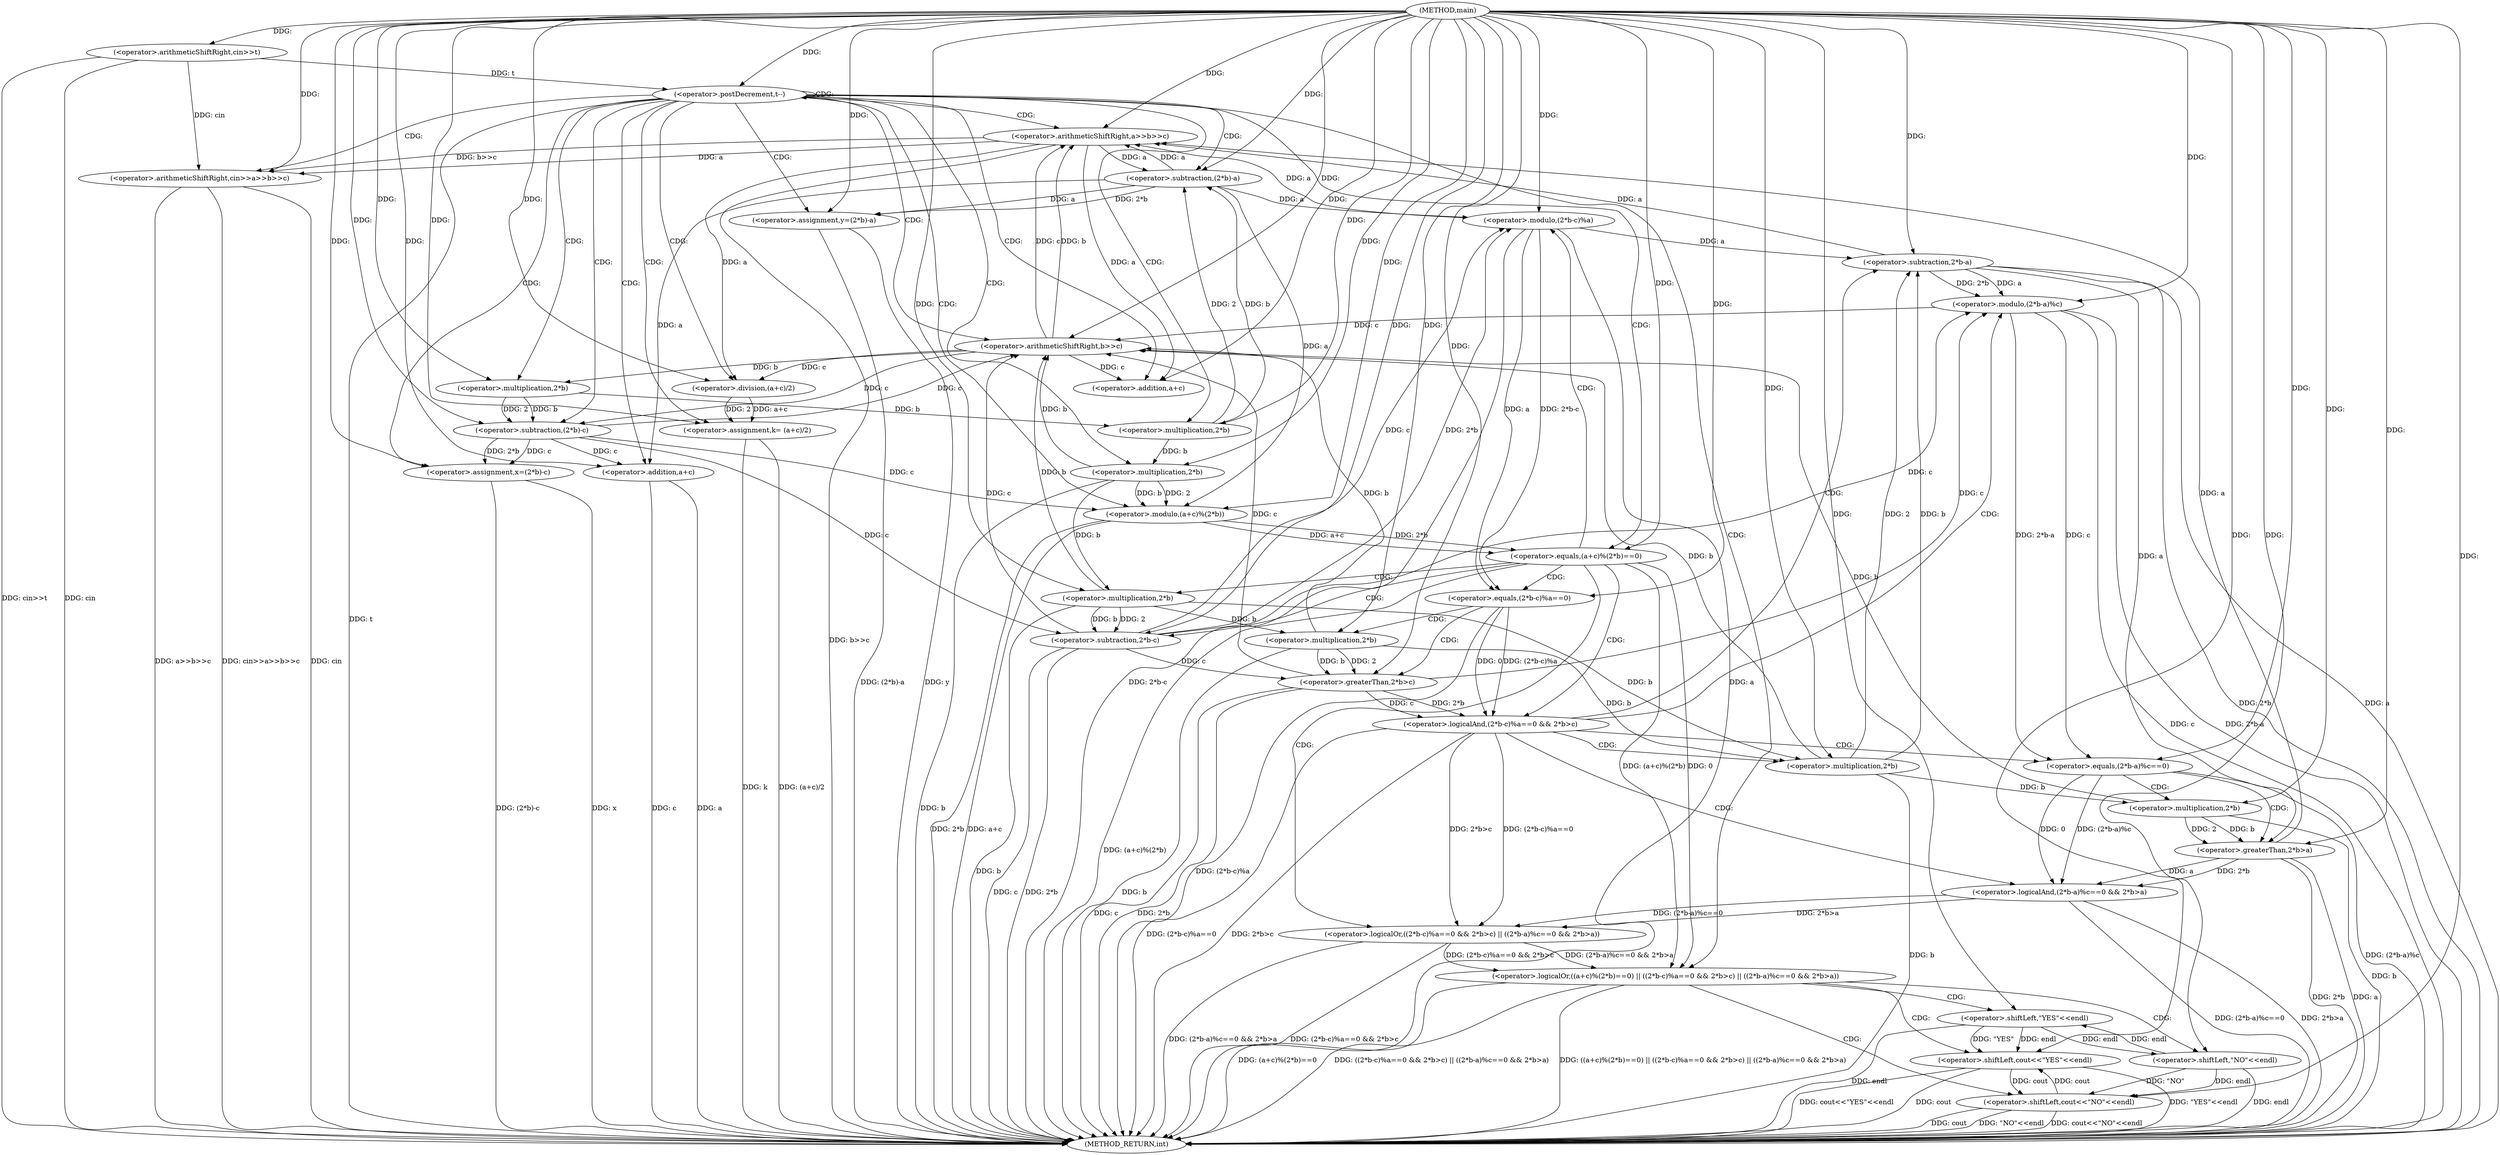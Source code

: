 digraph "main" {  
"1000103" [label = "(METHOD,main)" ]
"1000202" [label = "(METHOD_RETURN,int)" ]
"1000106" [label = "(<operator>.arithmeticShiftRight,cin>>t)" ]
"1000110" [label = "(<operator>.postDecrement,t--)" ]
"1000116" [label = "(<operator>.arithmeticShiftRight,cin>>a>>b>>c)" ]
"1000124" [label = "(<operator>.assignment,k= (a+c)/2)" ]
"1000132" [label = "(<operator>.assignment,x=(2*b)-c)" ]
"1000140" [label = "(<operator>.assignment,y=(2*b)-a)" ]
"1000148" [label = "(<operator>.logicalOr,((a+c)%(2*b)==0) || ((2*b-c)%a==0 && 2*b>c) || ((2*b-a)%c==0 && 2*b>a))" ]
"1000118" [label = "(<operator>.arithmeticShiftRight,a>>b>>c)" ]
"1000126" [label = "(<operator>.division,(a+c)/2)" ]
"1000134" [label = "(<operator>.subtraction,(2*b)-c)" ]
"1000142" [label = "(<operator>.subtraction,(2*b)-a)" ]
"1000190" [label = "(<operator>.shiftLeft,cout<<\"YES\"<<endl)" ]
"1000120" [label = "(<operator>.arithmeticShiftRight,b>>c)" ]
"1000127" [label = "(<operator>.addition,a+c)" ]
"1000135" [label = "(<operator>.multiplication,2*b)" ]
"1000143" [label = "(<operator>.multiplication,2*b)" ]
"1000149" [label = "(<operator>.equals,(a+c)%(2*b)==0)" ]
"1000158" [label = "(<operator>.logicalOr,((2*b-c)%a==0 && 2*b>c) || ((2*b-a)%c==0 && 2*b>a))" ]
"1000197" [label = "(<operator>.shiftLeft,cout<<\"NO\"<<endl)" ]
"1000150" [label = "(<operator>.modulo,(a+c)%(2*b))" ]
"1000159" [label = "(<operator>.logicalAnd,(2*b-c)%a==0 && 2*b>c)" ]
"1000174" [label = "(<operator>.logicalAnd,(2*b-a)%c==0 && 2*b>a)" ]
"1000192" [label = "(<operator>.shiftLeft,\"YES\"<<endl)" ]
"1000151" [label = "(<operator>.addition,a+c)" ]
"1000154" [label = "(<operator>.multiplication,2*b)" ]
"1000160" [label = "(<operator>.equals,(2*b-c)%a==0)" ]
"1000169" [label = "(<operator>.greaterThan,2*b>c)" ]
"1000175" [label = "(<operator>.equals,(2*b-a)%c==0)" ]
"1000184" [label = "(<operator>.greaterThan,2*b>a)" ]
"1000199" [label = "(<operator>.shiftLeft,\"NO\"<<endl)" ]
"1000161" [label = "(<operator>.modulo,(2*b-c)%a)" ]
"1000170" [label = "(<operator>.multiplication,2*b)" ]
"1000176" [label = "(<operator>.modulo,(2*b-a)%c)" ]
"1000185" [label = "(<operator>.multiplication,2*b)" ]
"1000162" [label = "(<operator>.subtraction,2*b-c)" ]
"1000177" [label = "(<operator>.subtraction,2*b-a)" ]
"1000163" [label = "(<operator>.multiplication,2*b)" ]
"1000178" [label = "(<operator>.multiplication,2*b)" ]
  "1000106" -> "1000202"  [ label = "DDG: cin"] 
  "1000106" -> "1000202"  [ label = "DDG: cin>>t"] 
  "1000110" -> "1000202"  [ label = "DDG: t"] 
  "1000116" -> "1000202"  [ label = "DDG: cin"] 
  "1000118" -> "1000202"  [ label = "DDG: b>>c"] 
  "1000116" -> "1000202"  [ label = "DDG: a>>b>>c"] 
  "1000116" -> "1000202"  [ label = "DDG: cin>>a>>b>>c"] 
  "1000124" -> "1000202"  [ label = "DDG: k"] 
  "1000124" -> "1000202"  [ label = "DDG: (a+c)/2"] 
  "1000132" -> "1000202"  [ label = "DDG: x"] 
  "1000132" -> "1000202"  [ label = "DDG: (2*b)-c"] 
  "1000140" -> "1000202"  [ label = "DDG: y"] 
  "1000140" -> "1000202"  [ label = "DDG: (2*b)-a"] 
  "1000151" -> "1000202"  [ label = "DDG: a"] 
  "1000151" -> "1000202"  [ label = "DDG: c"] 
  "1000150" -> "1000202"  [ label = "DDG: a+c"] 
  "1000154" -> "1000202"  [ label = "DDG: b"] 
  "1000150" -> "1000202"  [ label = "DDG: 2*b"] 
  "1000149" -> "1000202"  [ label = "DDG: (a+c)%(2*b)"] 
  "1000148" -> "1000202"  [ label = "DDG: (a+c)%(2*b)==0"] 
  "1000163" -> "1000202"  [ label = "DDG: b"] 
  "1000162" -> "1000202"  [ label = "DDG: 2*b"] 
  "1000162" -> "1000202"  [ label = "DDG: c"] 
  "1000161" -> "1000202"  [ label = "DDG: 2*b-c"] 
  "1000161" -> "1000202"  [ label = "DDG: a"] 
  "1000160" -> "1000202"  [ label = "DDG: (2*b-c)%a"] 
  "1000159" -> "1000202"  [ label = "DDG: (2*b-c)%a==0"] 
  "1000170" -> "1000202"  [ label = "DDG: b"] 
  "1000169" -> "1000202"  [ label = "DDG: 2*b"] 
  "1000169" -> "1000202"  [ label = "DDG: c"] 
  "1000159" -> "1000202"  [ label = "DDG: 2*b>c"] 
  "1000158" -> "1000202"  [ label = "DDG: (2*b-c)%a==0 && 2*b>c"] 
  "1000178" -> "1000202"  [ label = "DDG: b"] 
  "1000177" -> "1000202"  [ label = "DDG: 2*b"] 
  "1000177" -> "1000202"  [ label = "DDG: a"] 
  "1000176" -> "1000202"  [ label = "DDG: 2*b-a"] 
  "1000176" -> "1000202"  [ label = "DDG: c"] 
  "1000175" -> "1000202"  [ label = "DDG: (2*b-a)%c"] 
  "1000174" -> "1000202"  [ label = "DDG: (2*b-a)%c==0"] 
  "1000185" -> "1000202"  [ label = "DDG: b"] 
  "1000184" -> "1000202"  [ label = "DDG: 2*b"] 
  "1000184" -> "1000202"  [ label = "DDG: a"] 
  "1000174" -> "1000202"  [ label = "DDG: 2*b>a"] 
  "1000158" -> "1000202"  [ label = "DDG: (2*b-a)%c==0 && 2*b>a"] 
  "1000148" -> "1000202"  [ label = "DDG: ((2*b-c)%a==0 && 2*b>c) || ((2*b-a)%c==0 && 2*b>a)"] 
  "1000148" -> "1000202"  [ label = "DDG: ((a+c)%(2*b)==0) || ((2*b-c)%a==0 && 2*b>c) || ((2*b-a)%c==0 && 2*b>a)"] 
  "1000197" -> "1000202"  [ label = "DDG: cout"] 
  "1000199" -> "1000202"  [ label = "DDG: endl"] 
  "1000197" -> "1000202"  [ label = "DDG: \"NO\"<<endl"] 
  "1000197" -> "1000202"  [ label = "DDG: cout<<\"NO\"<<endl"] 
  "1000190" -> "1000202"  [ label = "DDG: cout"] 
  "1000192" -> "1000202"  [ label = "DDG: endl"] 
  "1000190" -> "1000202"  [ label = "DDG: \"YES\"<<endl"] 
  "1000190" -> "1000202"  [ label = "DDG: cout<<\"YES\"<<endl"] 
  "1000103" -> "1000106"  [ label = "DDG: "] 
  "1000106" -> "1000110"  [ label = "DDG: t"] 
  "1000103" -> "1000110"  [ label = "DDG: "] 
  "1000126" -> "1000124"  [ label = "DDG: a+c"] 
  "1000126" -> "1000124"  [ label = "DDG: 2"] 
  "1000134" -> "1000132"  [ label = "DDG: c"] 
  "1000134" -> "1000132"  [ label = "DDG: 2*b"] 
  "1000142" -> "1000140"  [ label = "DDG: a"] 
  "1000142" -> "1000140"  [ label = "DDG: 2*b"] 
  "1000106" -> "1000116"  [ label = "DDG: cin"] 
  "1000103" -> "1000116"  [ label = "DDG: "] 
  "1000118" -> "1000116"  [ label = "DDG: b>>c"] 
  "1000118" -> "1000116"  [ label = "DDG: a"] 
  "1000103" -> "1000124"  [ label = "DDG: "] 
  "1000103" -> "1000132"  [ label = "DDG: "] 
  "1000103" -> "1000140"  [ label = "DDG: "] 
  "1000161" -> "1000118"  [ label = "DDG: a"] 
  "1000177" -> "1000118"  [ label = "DDG: a"] 
  "1000184" -> "1000118"  [ label = "DDG: a"] 
  "1000103" -> "1000118"  [ label = "DDG: "] 
  "1000142" -> "1000118"  [ label = "DDG: a"] 
  "1000120" -> "1000118"  [ label = "DDG: b"] 
  "1000120" -> "1000118"  [ label = "DDG: c"] 
  "1000118" -> "1000126"  [ label = "DDG: a"] 
  "1000103" -> "1000126"  [ label = "DDG: "] 
  "1000120" -> "1000126"  [ label = "DDG: c"] 
  "1000135" -> "1000134"  [ label = "DDG: b"] 
  "1000135" -> "1000134"  [ label = "DDG: 2"] 
  "1000103" -> "1000134"  [ label = "DDG: "] 
  "1000120" -> "1000134"  [ label = "DDG: c"] 
  "1000143" -> "1000142"  [ label = "DDG: b"] 
  "1000143" -> "1000142"  [ label = "DDG: 2"] 
  "1000103" -> "1000142"  [ label = "DDG: "] 
  "1000118" -> "1000142"  [ label = "DDG: a"] 
  "1000149" -> "1000148"  [ label = "DDG: 0"] 
  "1000149" -> "1000148"  [ label = "DDG: (a+c)%(2*b)"] 
  "1000158" -> "1000148"  [ label = "DDG: (2*b-c)%a==0 && 2*b>c"] 
  "1000158" -> "1000148"  [ label = "DDG: (2*b-a)%c==0 && 2*b>a"] 
  "1000154" -> "1000120"  [ label = "DDG: b"] 
  "1000163" -> "1000120"  [ label = "DDG: b"] 
  "1000170" -> "1000120"  [ label = "DDG: b"] 
  "1000178" -> "1000120"  [ label = "DDG: b"] 
  "1000185" -> "1000120"  [ label = "DDG: b"] 
  "1000103" -> "1000120"  [ label = "DDG: "] 
  "1000162" -> "1000120"  [ label = "DDG: c"] 
  "1000169" -> "1000120"  [ label = "DDG: c"] 
  "1000176" -> "1000120"  [ label = "DDG: c"] 
  "1000134" -> "1000120"  [ label = "DDG: c"] 
  "1000118" -> "1000127"  [ label = "DDG: a"] 
  "1000103" -> "1000127"  [ label = "DDG: "] 
  "1000120" -> "1000127"  [ label = "DDG: c"] 
  "1000103" -> "1000135"  [ label = "DDG: "] 
  "1000120" -> "1000135"  [ label = "DDG: b"] 
  "1000103" -> "1000143"  [ label = "DDG: "] 
  "1000135" -> "1000143"  [ label = "DDG: b"] 
  "1000150" -> "1000149"  [ label = "DDG: 2*b"] 
  "1000150" -> "1000149"  [ label = "DDG: a+c"] 
  "1000103" -> "1000149"  [ label = "DDG: "] 
  "1000159" -> "1000158"  [ label = "DDG: (2*b-c)%a==0"] 
  "1000159" -> "1000158"  [ label = "DDG: 2*b>c"] 
  "1000174" -> "1000158"  [ label = "DDG: 2*b>a"] 
  "1000174" -> "1000158"  [ label = "DDG: (2*b-a)%c==0"] 
  "1000197" -> "1000190"  [ label = "DDG: cout"] 
  "1000103" -> "1000190"  [ label = "DDG: "] 
  "1000192" -> "1000190"  [ label = "DDG: \"YES\""] 
  "1000192" -> "1000190"  [ label = "DDG: endl"] 
  "1000134" -> "1000150"  [ label = "DDG: c"] 
  "1000103" -> "1000150"  [ label = "DDG: "] 
  "1000142" -> "1000150"  [ label = "DDG: a"] 
  "1000154" -> "1000150"  [ label = "DDG: 2"] 
  "1000154" -> "1000150"  [ label = "DDG: b"] 
  "1000160" -> "1000159"  [ label = "DDG: 0"] 
  "1000160" -> "1000159"  [ label = "DDG: (2*b-c)%a"] 
  "1000169" -> "1000159"  [ label = "DDG: 2*b"] 
  "1000169" -> "1000159"  [ label = "DDG: c"] 
  "1000175" -> "1000174"  [ label = "DDG: 0"] 
  "1000175" -> "1000174"  [ label = "DDG: (2*b-a)%c"] 
  "1000184" -> "1000174"  [ label = "DDG: a"] 
  "1000184" -> "1000174"  [ label = "DDG: 2*b"] 
  "1000103" -> "1000192"  [ label = "DDG: "] 
  "1000199" -> "1000192"  [ label = "DDG: endl"] 
  "1000190" -> "1000197"  [ label = "DDG: cout"] 
  "1000103" -> "1000197"  [ label = "DDG: "] 
  "1000199" -> "1000197"  [ label = "DDG: endl"] 
  "1000199" -> "1000197"  [ label = "DDG: \"NO\""] 
  "1000142" -> "1000151"  [ label = "DDG: a"] 
  "1000103" -> "1000151"  [ label = "DDG: "] 
  "1000134" -> "1000151"  [ label = "DDG: c"] 
  "1000103" -> "1000154"  [ label = "DDG: "] 
  "1000143" -> "1000154"  [ label = "DDG: b"] 
  "1000161" -> "1000160"  [ label = "DDG: 2*b-c"] 
  "1000161" -> "1000160"  [ label = "DDG: a"] 
  "1000103" -> "1000160"  [ label = "DDG: "] 
  "1000170" -> "1000169"  [ label = "DDG: 2"] 
  "1000170" -> "1000169"  [ label = "DDG: b"] 
  "1000162" -> "1000169"  [ label = "DDG: c"] 
  "1000103" -> "1000169"  [ label = "DDG: "] 
  "1000176" -> "1000175"  [ label = "DDG: c"] 
  "1000176" -> "1000175"  [ label = "DDG: 2*b-a"] 
  "1000103" -> "1000175"  [ label = "DDG: "] 
  "1000185" -> "1000184"  [ label = "DDG: b"] 
  "1000185" -> "1000184"  [ label = "DDG: 2"] 
  "1000177" -> "1000184"  [ label = "DDG: a"] 
  "1000103" -> "1000184"  [ label = "DDG: "] 
  "1000103" -> "1000199"  [ label = "DDG: "] 
  "1000192" -> "1000199"  [ label = "DDG: endl"] 
  "1000162" -> "1000161"  [ label = "DDG: 2*b"] 
  "1000162" -> "1000161"  [ label = "DDG: c"] 
  "1000103" -> "1000161"  [ label = "DDG: "] 
  "1000142" -> "1000161"  [ label = "DDG: a"] 
  "1000103" -> "1000170"  [ label = "DDG: "] 
  "1000163" -> "1000170"  [ label = "DDG: b"] 
  "1000177" -> "1000176"  [ label = "DDG: 2*b"] 
  "1000177" -> "1000176"  [ label = "DDG: a"] 
  "1000162" -> "1000176"  [ label = "DDG: c"] 
  "1000169" -> "1000176"  [ label = "DDG: c"] 
  "1000103" -> "1000176"  [ label = "DDG: "] 
  "1000103" -> "1000185"  [ label = "DDG: "] 
  "1000178" -> "1000185"  [ label = "DDG: b"] 
  "1000163" -> "1000162"  [ label = "DDG: 2"] 
  "1000163" -> "1000162"  [ label = "DDG: b"] 
  "1000103" -> "1000162"  [ label = "DDG: "] 
  "1000134" -> "1000162"  [ label = "DDG: c"] 
  "1000178" -> "1000177"  [ label = "DDG: 2"] 
  "1000178" -> "1000177"  [ label = "DDG: b"] 
  "1000161" -> "1000177"  [ label = "DDG: a"] 
  "1000103" -> "1000177"  [ label = "DDG: "] 
  "1000103" -> "1000163"  [ label = "DDG: "] 
  "1000154" -> "1000163"  [ label = "DDG: b"] 
  "1000103" -> "1000178"  [ label = "DDG: "] 
  "1000163" -> "1000178"  [ label = "DDG: b"] 
  "1000170" -> "1000178"  [ label = "DDG: b"] 
  "1000110" -> "1000110"  [ label = "CDG: "] 
  "1000110" -> "1000127"  [ label = "CDG: "] 
  "1000110" -> "1000142"  [ label = "CDG: "] 
  "1000110" -> "1000150"  [ label = "CDG: "] 
  "1000110" -> "1000135"  [ label = "CDG: "] 
  "1000110" -> "1000148"  [ label = "CDG: "] 
  "1000110" -> "1000118"  [ label = "CDG: "] 
  "1000110" -> "1000149"  [ label = "CDG: "] 
  "1000110" -> "1000116"  [ label = "CDG: "] 
  "1000110" -> "1000120"  [ label = "CDG: "] 
  "1000110" -> "1000143"  [ label = "CDG: "] 
  "1000110" -> "1000126"  [ label = "CDG: "] 
  "1000110" -> "1000132"  [ label = "CDG: "] 
  "1000110" -> "1000124"  [ label = "CDG: "] 
  "1000110" -> "1000154"  [ label = "CDG: "] 
  "1000110" -> "1000151"  [ label = "CDG: "] 
  "1000110" -> "1000140"  [ label = "CDG: "] 
  "1000110" -> "1000134"  [ label = "CDG: "] 
  "1000148" -> "1000199"  [ label = "CDG: "] 
  "1000148" -> "1000197"  [ label = "CDG: "] 
  "1000148" -> "1000190"  [ label = "CDG: "] 
  "1000148" -> "1000192"  [ label = "CDG: "] 
  "1000149" -> "1000161"  [ label = "CDG: "] 
  "1000149" -> "1000163"  [ label = "CDG: "] 
  "1000149" -> "1000159"  [ label = "CDG: "] 
  "1000149" -> "1000158"  [ label = "CDG: "] 
  "1000149" -> "1000160"  [ label = "CDG: "] 
  "1000149" -> "1000162"  [ label = "CDG: "] 
  "1000159" -> "1000174"  [ label = "CDG: "] 
  "1000159" -> "1000178"  [ label = "CDG: "] 
  "1000159" -> "1000175"  [ label = "CDG: "] 
  "1000159" -> "1000176"  [ label = "CDG: "] 
  "1000159" -> "1000177"  [ label = "CDG: "] 
  "1000160" -> "1000169"  [ label = "CDG: "] 
  "1000160" -> "1000170"  [ label = "CDG: "] 
  "1000175" -> "1000184"  [ label = "CDG: "] 
  "1000175" -> "1000185"  [ label = "CDG: "] 
}

